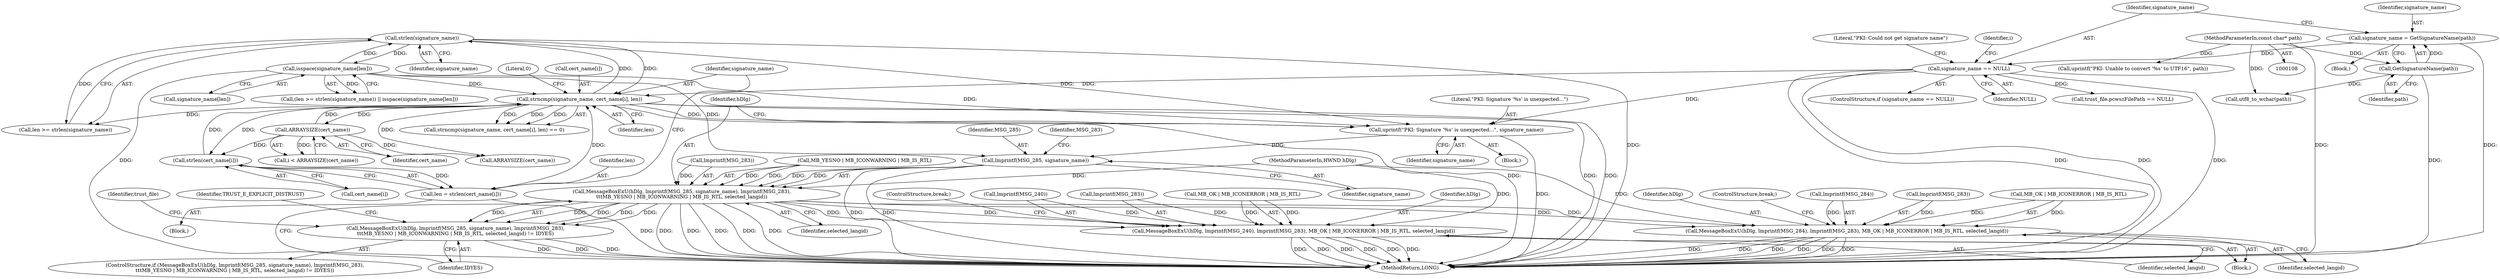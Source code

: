 digraph "0_rufus_c3c39f7f8a11f612c4ebf7affce25ec6928eb1cb@pointer" {
"1000194" [label="(Call,uprintf(\"PKI: Signature '%s' is unexpected...\", signature_name))"];
"1000181" [label="(Call,strlen(signature_name))"];
"1000183" [label="(Call,isspace(signature_name[len]))"];
"1000169" [label="(Call,strncmp(signature_name, cert_name[i], len))"];
"1000130" [label="(Call,signature_name == NULL)"];
"1000125" [label="(Call,signature_name = GetSignatureName(path))"];
"1000127" [label="(Call,GetSignatureName(path))"];
"1000110" [label="(MethodParameterIn,const char* path)"];
"1000163" [label="(Call,strlen(cert_name[i]))"];
"1000156" [label="(Call,ARRAYSIZE(cert_name))"];
"1000161" [label="(Call,len = strlen(cert_name[i]))"];
"1000201" [label="(Call,lmprintf(MSG_285, signature_name))"];
"1000199" [label="(Call,MessageBoxExU(hDlg, lmprintf(MSG_285, signature_name), lmprintf(MSG_283),\n\t\t\tMB_YESNO | MB_ICONWARNING | MB_IS_RTL, selected_langid))"];
"1000198" [label="(Call,MessageBoxExU(hDlg, lmprintf(MSG_285, signature_name), lmprintf(MSG_283),\n\t\t\tMB_YESNO | MB_ICONWARNING | MB_IS_RTL, selected_langid) != IDYES)"];
"1000299" [label="(Call,MessageBoxExU(hDlg, lmprintf(MSG_284), lmprintf(MSG_283), MB_OK | MB_ICONERROR | MB_IS_RTL, selected_langid))"];
"1000316" [label="(Call,MessageBoxExU(hDlg, lmprintf(MSG_240), lmprintf(MSG_283), MB_OK | MB_ICONERROR | MB_IS_RTL, selected_langid))"];
"1000160" [label="(Block,)"];
"1000217" [label="(Identifier,trust_file)"];
"1000135" [label="(Literal,\"PKI: Could not get signature name\")"];
"1000300" [label="(Identifier,hDlg)"];
"1000157" [label="(Identifier,cert_name)"];
"1000198" [label="(Call,MessageBoxExU(hDlg, lmprintf(MSG_285, signature_name), lmprintf(MSG_283),\n\t\t\tMB_YESNO | MB_ICONWARNING | MB_IS_RTL, selected_langid) != IDYES)"];
"1000129" [label="(ControlStructure,if (signature_name == NULL))"];
"1000128" [label="(Identifier,path)"];
"1000197" [label="(ControlStructure,if (MessageBoxExU(hDlg, lmprintf(MSG_285, signature_name), lmprintf(MSG_283),\n\t\t\tMB_YESNO | MB_ICONWARNING | MB_IS_RTL, selected_langid) != IDYES))"];
"1000156" [label="(Call,ARRAYSIZE(cert_name))"];
"1000163" [label="(Call,strlen(cert_name[i]))"];
"1000191" [label="(Call,ARRAYSIZE(cert_name))"];
"1000111" [label="(Block,)"];
"1000225" [label="(Call,utf8_to_wchar(path))"];
"1000331" [label="(MethodReturn,LONG)"];
"1000161" [label="(Call,len = strlen(cert_name[i]))"];
"1000311" [label="(ControlStructure,break;)"];
"1000175" [label="(Literal,0)"];
"1000201" [label="(Call,lmprintf(MSG_285, signature_name))"];
"1000127" [label="(Call,GetSignatureName(path))"];
"1000132" [label="(Identifier,NULL)"];
"1000162" [label="(Identifier,len)"];
"1000303" [label="(Call,lmprintf(MSG_283))"];
"1000317" [label="(Identifier,hDlg)"];
"1000320" [label="(Call,lmprintf(MSG_283))"];
"1000194" [label="(Call,uprintf(\"PKI: Signature '%s' is unexpected...\", signature_name))"];
"1000130" [label="(Call,signature_name == NULL)"];
"1000199" [label="(Call,MessageBoxExU(hDlg, lmprintf(MSG_285, signature_name), lmprintf(MSG_283),\n\t\t\tMB_YESNO | MB_ICONWARNING | MB_IS_RTL, selected_langid))"];
"1000169" [label="(Call,strncmp(signature_name, cert_name[i], len))"];
"1000179" [label="(Call,len >= strlen(signature_name))"];
"1000204" [label="(Call,lmprintf(MSG_283))"];
"1000214" [label="(Identifier,TRUST_E_EXPLICIT_DISTRUST)"];
"1000328" [label="(ControlStructure,break;)"];
"1000203" [label="(Identifier,signature_name)"];
"1000211" [label="(Identifier,selected_langid)"];
"1000109" [label="(MethodParameterIn,HWND hDlg)"];
"1000125" [label="(Call,signature_name = GetSignatureName(path))"];
"1000170" [label="(Identifier,signature_name)"];
"1000168" [label="(Call,strncmp(signature_name, cert_name[i], len) == 0)"];
"1000292" [label="(Block,)"];
"1000181" [label="(Call,strlen(signature_name))"];
"1000200" [label="(Identifier,hDlg)"];
"1000154" [label="(Call,i < ARRAYSIZE(cert_name))"];
"1000299" [label="(Call,MessageBoxExU(hDlg, lmprintf(MSG_284), lmprintf(MSG_283), MB_OK | MB_ICONERROR | MB_IS_RTL, selected_langid))"];
"1000205" [label="(Identifier,MSG_283)"];
"1000196" [label="(Identifier,signature_name)"];
"1000206" [label="(Call,MB_YESNO | MB_ICONWARNING | MB_IS_RTL)"];
"1000131" [label="(Identifier,signature_name)"];
"1000318" [label="(Call,lmprintf(MSG_240))"];
"1000174" [label="(Identifier,len)"];
"1000322" [label="(Call,MB_OK | MB_ICONERROR | MB_IS_RTL)"];
"1000310" [label="(Identifier,selected_langid)"];
"1000110" [label="(MethodParameterIn,const char* path)"];
"1000164" [label="(Call,cert_name[i])"];
"1000184" [label="(Call,signature_name[len])"];
"1000305" [label="(Call,MB_OK | MB_ICONERROR | MB_IS_RTL)"];
"1000178" [label="(Call,(len >= strlen(signature_name)) || isspace(signature_name[len]))"];
"1000195" [label="(Literal,\"PKI: Signature '%s' is unexpected...\")"];
"1000182" [label="(Identifier,signature_name)"];
"1000301" [label="(Call,lmprintf(MSG_284))"];
"1000327" [label="(Identifier,selected_langid)"];
"1000126" [label="(Identifier,signature_name)"];
"1000183" [label="(Call,isspace(signature_name[len]))"];
"1000193" [label="(Block,)"];
"1000212" [label="(Identifier,IDYES)"];
"1000316" [label="(Call,MessageBoxExU(hDlg, lmprintf(MSG_240), lmprintf(MSG_283), MB_OK | MB_ICONERROR | MB_IS_RTL, selected_langid))"];
"1000152" [label="(Identifier,i)"];
"1000228" [label="(Call,trust_file.pcwszFilePath == NULL)"];
"1000171" [label="(Call,cert_name[i])"];
"1000234" [label="(Call,uprintf(\"PKI: Unable to convert '%s' to UTF16\", path))"];
"1000202" [label="(Identifier,MSG_285)"];
"1000194" -> "1000193"  [label="AST: "];
"1000194" -> "1000196"  [label="CFG: "];
"1000195" -> "1000194"  [label="AST: "];
"1000196" -> "1000194"  [label="AST: "];
"1000200" -> "1000194"  [label="CFG: "];
"1000194" -> "1000331"  [label="DDG: "];
"1000181" -> "1000194"  [label="DDG: "];
"1000183" -> "1000194"  [label="DDG: "];
"1000169" -> "1000194"  [label="DDG: "];
"1000130" -> "1000194"  [label="DDG: "];
"1000194" -> "1000201"  [label="DDG: "];
"1000181" -> "1000179"  [label="AST: "];
"1000181" -> "1000182"  [label="CFG: "];
"1000182" -> "1000181"  [label="AST: "];
"1000179" -> "1000181"  [label="CFG: "];
"1000181" -> "1000331"  [label="DDG: "];
"1000181" -> "1000169"  [label="DDG: "];
"1000181" -> "1000179"  [label="DDG: "];
"1000183" -> "1000181"  [label="DDG: "];
"1000169" -> "1000181"  [label="DDG: "];
"1000181" -> "1000183"  [label="DDG: "];
"1000183" -> "1000178"  [label="AST: "];
"1000183" -> "1000184"  [label="CFG: "];
"1000184" -> "1000183"  [label="AST: "];
"1000178" -> "1000183"  [label="CFG: "];
"1000183" -> "1000331"  [label="DDG: "];
"1000183" -> "1000169"  [label="DDG: "];
"1000183" -> "1000178"  [label="DDG: "];
"1000183" -> "1000201"  [label="DDG: "];
"1000169" -> "1000168"  [label="AST: "];
"1000169" -> "1000174"  [label="CFG: "];
"1000170" -> "1000169"  [label="AST: "];
"1000171" -> "1000169"  [label="AST: "];
"1000174" -> "1000169"  [label="AST: "];
"1000175" -> "1000169"  [label="CFG: "];
"1000169" -> "1000331"  [label="DDG: "];
"1000169" -> "1000331"  [label="DDG: "];
"1000169" -> "1000331"  [label="DDG: "];
"1000169" -> "1000156"  [label="DDG: "];
"1000169" -> "1000163"  [label="DDG: "];
"1000169" -> "1000168"  [label="DDG: "];
"1000169" -> "1000168"  [label="DDG: "];
"1000169" -> "1000168"  [label="DDG: "];
"1000130" -> "1000169"  [label="DDG: "];
"1000163" -> "1000169"  [label="DDG: "];
"1000156" -> "1000169"  [label="DDG: "];
"1000161" -> "1000169"  [label="DDG: "];
"1000169" -> "1000179"  [label="DDG: "];
"1000169" -> "1000191"  [label="DDG: "];
"1000130" -> "1000129"  [label="AST: "];
"1000130" -> "1000132"  [label="CFG: "];
"1000131" -> "1000130"  [label="AST: "];
"1000132" -> "1000130"  [label="AST: "];
"1000135" -> "1000130"  [label="CFG: "];
"1000152" -> "1000130"  [label="CFG: "];
"1000130" -> "1000331"  [label="DDG: "];
"1000130" -> "1000331"  [label="DDG: "];
"1000130" -> "1000331"  [label="DDG: "];
"1000125" -> "1000130"  [label="DDG: "];
"1000130" -> "1000228"  [label="DDG: "];
"1000125" -> "1000111"  [label="AST: "];
"1000125" -> "1000127"  [label="CFG: "];
"1000126" -> "1000125"  [label="AST: "];
"1000127" -> "1000125"  [label="AST: "];
"1000131" -> "1000125"  [label="CFG: "];
"1000125" -> "1000331"  [label="DDG: "];
"1000127" -> "1000125"  [label="DDG: "];
"1000127" -> "1000128"  [label="CFG: "];
"1000128" -> "1000127"  [label="AST: "];
"1000127" -> "1000331"  [label="DDG: "];
"1000110" -> "1000127"  [label="DDG: "];
"1000127" -> "1000225"  [label="DDG: "];
"1000110" -> "1000108"  [label="AST: "];
"1000110" -> "1000331"  [label="DDG: "];
"1000110" -> "1000225"  [label="DDG: "];
"1000110" -> "1000234"  [label="DDG: "];
"1000163" -> "1000161"  [label="AST: "];
"1000163" -> "1000164"  [label="CFG: "];
"1000164" -> "1000163"  [label="AST: "];
"1000161" -> "1000163"  [label="CFG: "];
"1000163" -> "1000161"  [label="DDG: "];
"1000156" -> "1000163"  [label="DDG: "];
"1000156" -> "1000154"  [label="AST: "];
"1000156" -> "1000157"  [label="CFG: "];
"1000157" -> "1000156"  [label="AST: "];
"1000154" -> "1000156"  [label="CFG: "];
"1000156" -> "1000154"  [label="DDG: "];
"1000156" -> "1000191"  [label="DDG: "];
"1000161" -> "1000160"  [label="AST: "];
"1000162" -> "1000161"  [label="AST: "];
"1000170" -> "1000161"  [label="CFG: "];
"1000161" -> "1000331"  [label="DDG: "];
"1000201" -> "1000199"  [label="AST: "];
"1000201" -> "1000203"  [label="CFG: "];
"1000202" -> "1000201"  [label="AST: "];
"1000203" -> "1000201"  [label="AST: "];
"1000205" -> "1000201"  [label="CFG: "];
"1000201" -> "1000331"  [label="DDG: "];
"1000201" -> "1000331"  [label="DDG: "];
"1000201" -> "1000199"  [label="DDG: "];
"1000201" -> "1000199"  [label="DDG: "];
"1000199" -> "1000198"  [label="AST: "];
"1000199" -> "1000211"  [label="CFG: "];
"1000200" -> "1000199"  [label="AST: "];
"1000204" -> "1000199"  [label="AST: "];
"1000206" -> "1000199"  [label="AST: "];
"1000211" -> "1000199"  [label="AST: "];
"1000212" -> "1000199"  [label="CFG: "];
"1000199" -> "1000331"  [label="DDG: "];
"1000199" -> "1000331"  [label="DDG: "];
"1000199" -> "1000331"  [label="DDG: "];
"1000199" -> "1000331"  [label="DDG: "];
"1000199" -> "1000331"  [label="DDG: "];
"1000199" -> "1000198"  [label="DDG: "];
"1000199" -> "1000198"  [label="DDG: "];
"1000199" -> "1000198"  [label="DDG: "];
"1000199" -> "1000198"  [label="DDG: "];
"1000199" -> "1000198"  [label="DDG: "];
"1000109" -> "1000199"  [label="DDG: "];
"1000204" -> "1000199"  [label="DDG: "];
"1000206" -> "1000199"  [label="DDG: "];
"1000206" -> "1000199"  [label="DDG: "];
"1000199" -> "1000299"  [label="DDG: "];
"1000199" -> "1000299"  [label="DDG: "];
"1000199" -> "1000316"  [label="DDG: "];
"1000199" -> "1000316"  [label="DDG: "];
"1000198" -> "1000197"  [label="AST: "];
"1000198" -> "1000212"  [label="CFG: "];
"1000212" -> "1000198"  [label="AST: "];
"1000214" -> "1000198"  [label="CFG: "];
"1000217" -> "1000198"  [label="CFG: "];
"1000198" -> "1000331"  [label="DDG: "];
"1000198" -> "1000331"  [label="DDG: "];
"1000198" -> "1000331"  [label="DDG: "];
"1000299" -> "1000292"  [label="AST: "];
"1000299" -> "1000310"  [label="CFG: "];
"1000300" -> "1000299"  [label="AST: "];
"1000301" -> "1000299"  [label="AST: "];
"1000303" -> "1000299"  [label="AST: "];
"1000305" -> "1000299"  [label="AST: "];
"1000310" -> "1000299"  [label="AST: "];
"1000311" -> "1000299"  [label="CFG: "];
"1000299" -> "1000331"  [label="DDG: "];
"1000299" -> "1000331"  [label="DDG: "];
"1000299" -> "1000331"  [label="DDG: "];
"1000299" -> "1000331"  [label="DDG: "];
"1000299" -> "1000331"  [label="DDG: "];
"1000299" -> "1000331"  [label="DDG: "];
"1000109" -> "1000299"  [label="DDG: "];
"1000301" -> "1000299"  [label="DDG: "];
"1000303" -> "1000299"  [label="DDG: "];
"1000305" -> "1000299"  [label="DDG: "];
"1000305" -> "1000299"  [label="DDG: "];
"1000316" -> "1000292"  [label="AST: "];
"1000316" -> "1000327"  [label="CFG: "];
"1000317" -> "1000316"  [label="AST: "];
"1000318" -> "1000316"  [label="AST: "];
"1000320" -> "1000316"  [label="AST: "];
"1000322" -> "1000316"  [label="AST: "];
"1000327" -> "1000316"  [label="AST: "];
"1000328" -> "1000316"  [label="CFG: "];
"1000316" -> "1000331"  [label="DDG: "];
"1000316" -> "1000331"  [label="DDG: "];
"1000316" -> "1000331"  [label="DDG: "];
"1000316" -> "1000331"  [label="DDG: "];
"1000316" -> "1000331"  [label="DDG: "];
"1000316" -> "1000331"  [label="DDG: "];
"1000109" -> "1000316"  [label="DDG: "];
"1000318" -> "1000316"  [label="DDG: "];
"1000320" -> "1000316"  [label="DDG: "];
"1000322" -> "1000316"  [label="DDG: "];
"1000322" -> "1000316"  [label="DDG: "];
}

